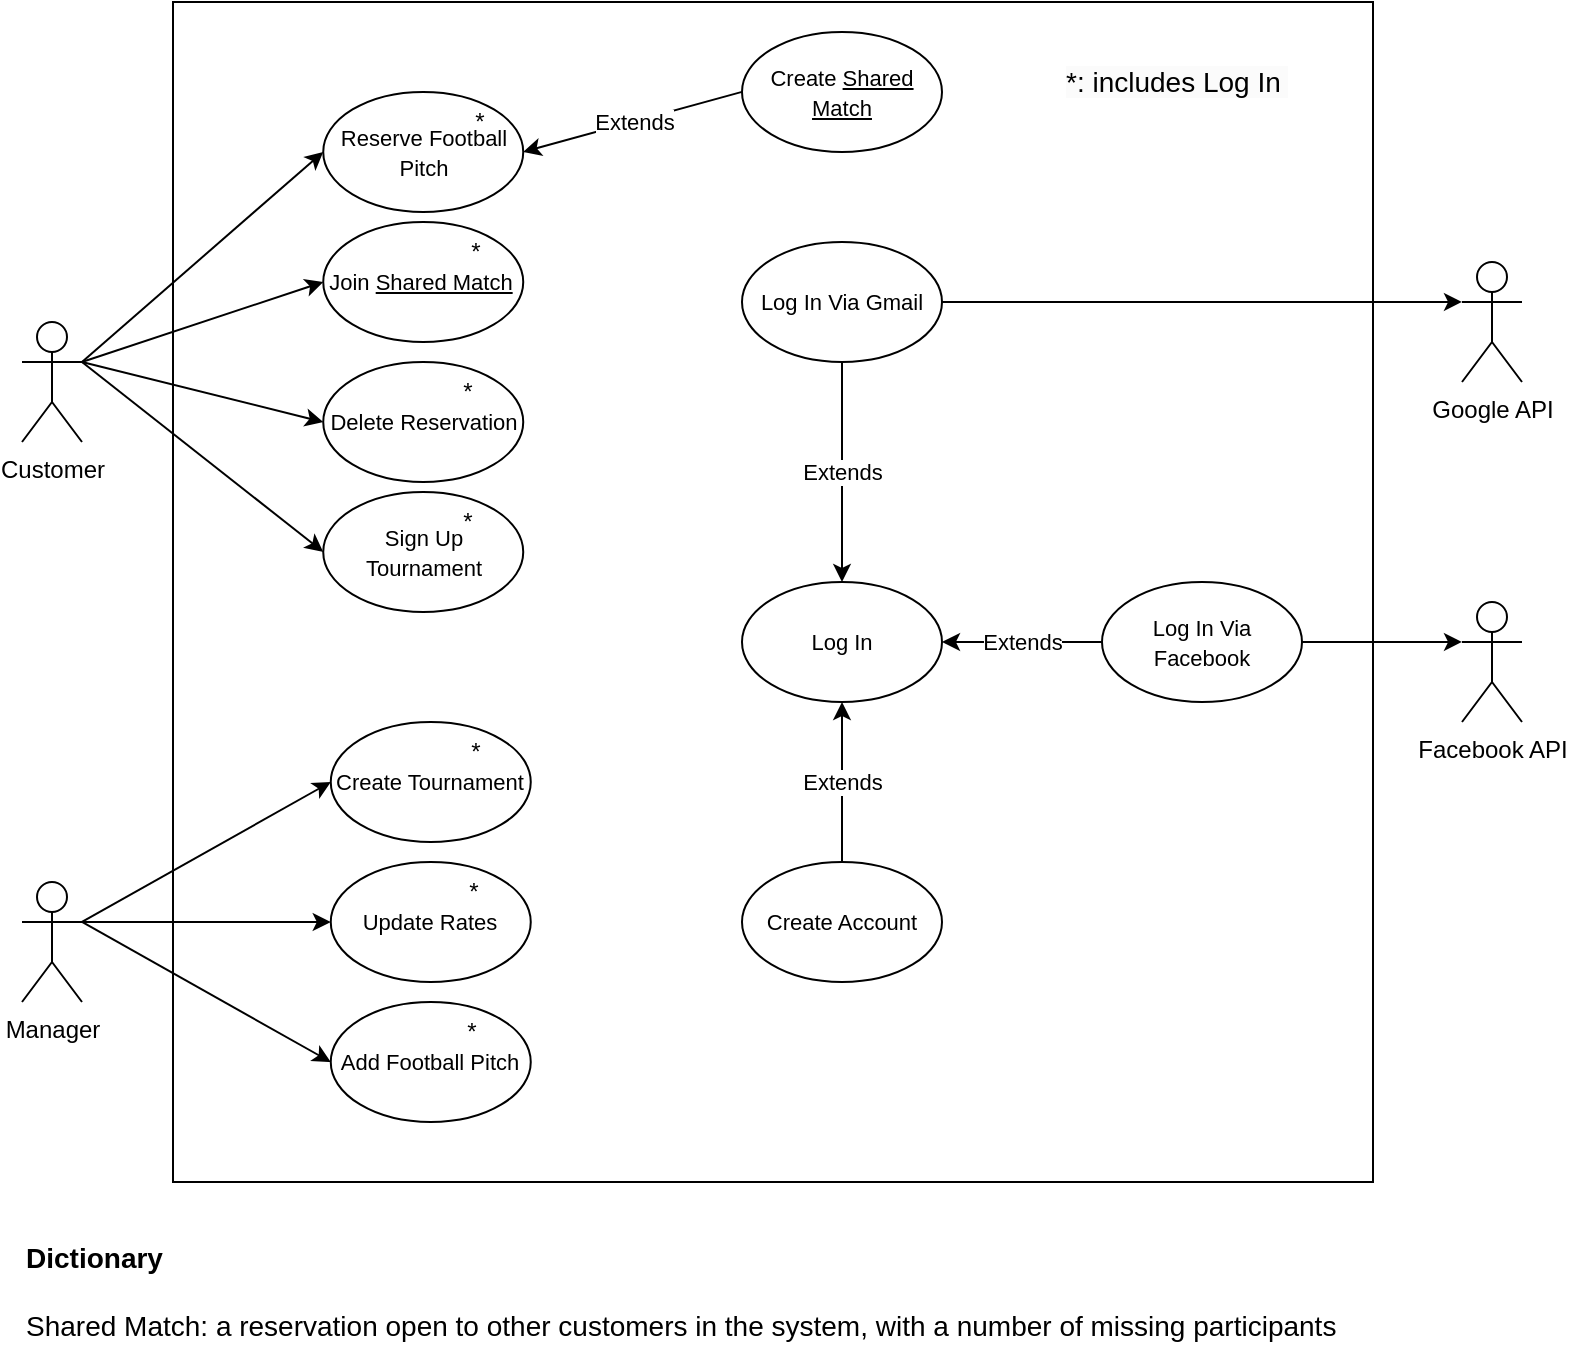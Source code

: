 <mxfile version="22.0.8" type="device">
  <diagram name="Pagina-1" id="TJIYRlZVVNKg7LEigqh6">
    <mxGraphModel dx="899" dy="369" grid="1" gridSize="10" guides="1" tooltips="1" connect="1" arrows="1" fold="1" page="1" pageScale="1" pageWidth="827" pageHeight="1169" math="0" shadow="0">
      <root>
        <mxCell id="0" />
        <mxCell id="1" parent="0" />
        <mxCell id="VYkuQ8G43RXA0hPSaBdG-6" value="" style="html=1;whiteSpace=wrap;fillColor=none;" parent="1" vertex="1">
          <mxGeometry x="113.5" y="50" width="600" height="590" as="geometry" />
        </mxCell>
        <mxCell id="VYkuQ8G43RXA0hPSaBdG-1" value="Customer" style="shape=umlActor;verticalLabelPosition=bottom;verticalAlign=top;html=1;" parent="1" vertex="1">
          <mxGeometry x="38" y="210" width="30" height="60" as="geometry" />
        </mxCell>
        <mxCell id="VYkuQ8G43RXA0hPSaBdG-4" value="Manager" style="shape=umlActor;verticalLabelPosition=bottom;verticalAlign=top;html=1;" parent="1" vertex="1">
          <mxGeometry x="38" y="490" width="30" height="60" as="geometry" />
        </mxCell>
        <mxCell id="VYkuQ8G43RXA0hPSaBdG-8" value="&lt;font style=&quot;font-size: 11px;&quot;&gt;Delete Reservation&lt;/font&gt;" style="ellipse;whiteSpace=wrap;html=1;" parent="1" vertex="1">
          <mxGeometry x="188.62" y="230" width="100" height="60" as="geometry" />
        </mxCell>
        <mxCell id="VYkuQ8G43RXA0hPSaBdG-9" value="&lt;font style=&quot;font-size: 11px;&quot;&gt;Log In&lt;/font&gt;" style="ellipse;whiteSpace=wrap;html=1;" parent="1" vertex="1">
          <mxGeometry x="398" y="340" width="100" height="60" as="geometry" />
        </mxCell>
        <mxCell id="YGv7T2RvrnoPIYcgh6Ru-1" value="&lt;font style=&quot;font-size: 11px;&quot;&gt;Join &lt;u&gt;Shared Match&lt;/u&gt;&amp;nbsp;&lt;/font&gt;" style="ellipse;whiteSpace=wrap;html=1;" parent="1" vertex="1">
          <mxGeometry x="188.62" y="160" width="100" height="60" as="geometry" />
        </mxCell>
        <mxCell id="YGv7T2RvrnoPIYcgh6Ru-2" value="&lt;font style=&quot;font-size: 11px;&quot;&gt;Reserve Football Pitch&lt;/font&gt;" style="ellipse;whiteSpace=wrap;html=1;" parent="1" vertex="1">
          <mxGeometry x="188.62" y="94.94" width="100" height="60" as="geometry" />
        </mxCell>
        <mxCell id="YGv7T2RvrnoPIYcgh6Ru-4" value="&lt;font style=&quot;font-size: 11px;&quot;&gt;Create Tournament&lt;/font&gt;" style="ellipse;whiteSpace=wrap;html=1;" parent="1" vertex="1">
          <mxGeometry x="192.38" y="410" width="100" height="60" as="geometry" />
        </mxCell>
        <mxCell id="YGv7T2RvrnoPIYcgh6Ru-7" value="&lt;font style=&quot;font-size: 12px;&quot;&gt;Google API&lt;br&gt;&lt;/font&gt;" style="shape=umlActor;verticalLabelPosition=bottom;verticalAlign=top;html=1;" parent="1" vertex="1">
          <mxGeometry x="758" y="180" width="30" height="60" as="geometry" />
        </mxCell>
        <mxCell id="YGv7T2RvrnoPIYcgh6Ru-24" value="" style="endArrow=classic;html=1;rounded=0;exitX=1;exitY=0.333;exitDx=0;exitDy=0;exitPerimeter=0;entryX=0;entryY=0.5;entryDx=0;entryDy=0;" parent="1" source="VYkuQ8G43RXA0hPSaBdG-1" target="YGv7T2RvrnoPIYcgh6Ru-2" edge="1">
          <mxGeometry width="50" height="50" relative="1" as="geometry">
            <mxPoint x="388" y="300" as="sourcePoint" />
            <mxPoint x="438" y="250" as="targetPoint" />
          </mxGeometry>
        </mxCell>
        <mxCell id="YGv7T2RvrnoPIYcgh6Ru-30" value="" style="endArrow=classic;html=1;rounded=0;exitX=1;exitY=0.333;exitDx=0;exitDy=0;exitPerimeter=0;entryX=0;entryY=0.5;entryDx=0;entryDy=0;" parent="1" source="VYkuQ8G43RXA0hPSaBdG-1" target="YGv7T2RvrnoPIYcgh6Ru-1" edge="1">
          <mxGeometry width="50" height="50" relative="1" as="geometry">
            <mxPoint x="308" y="340" as="sourcePoint" />
            <mxPoint x="358" y="290" as="targetPoint" />
          </mxGeometry>
        </mxCell>
        <mxCell id="YGv7T2RvrnoPIYcgh6Ru-35" value="" style="endArrow=classic;html=1;rounded=0;entryX=0;entryY=0.333;entryDx=0;entryDy=0;entryPerimeter=0;exitX=1;exitY=0.5;exitDx=0;exitDy=0;" parent="1" source="pXMUvUlf4i8bMqYEDKzL-3" target="YGv7T2RvrnoPIYcgh6Ru-7" edge="1">
          <mxGeometry width="50" height="50" relative="1" as="geometry">
            <mxPoint x="538" y="310" as="sourcePoint" />
            <mxPoint x="588" y="260" as="targetPoint" />
          </mxGeometry>
        </mxCell>
        <mxCell id="pXMUvUlf4i8bMqYEDKzL-3" value="&lt;font style=&quot;font-size: 11px;&quot;&gt;Log In Via Gmail&lt;/font&gt;" style="ellipse;whiteSpace=wrap;html=1;" parent="1" vertex="1">
          <mxGeometry x="398" y="170" width="100" height="60" as="geometry" />
        </mxCell>
        <mxCell id="pXMUvUlf4i8bMqYEDKzL-4" value="" style="endArrow=classic;html=1;rounded=0;exitX=0.5;exitY=1;exitDx=0;exitDy=0;entryX=0.5;entryY=0;entryDx=0;entryDy=0;" parent="1" source="pXMUvUlf4i8bMqYEDKzL-3" target="VYkuQ8G43RXA0hPSaBdG-9" edge="1">
          <mxGeometry relative="1" as="geometry">
            <mxPoint x="478" y="240" as="sourcePoint" />
            <mxPoint x="578" y="240" as="targetPoint" />
          </mxGeometry>
        </mxCell>
        <mxCell id="pXMUvUlf4i8bMqYEDKzL-5" value="Extends" style="edgeLabel;resizable=0;html=1;align=center;verticalAlign=middle;" parent="pXMUvUlf4i8bMqYEDKzL-4" connectable="0" vertex="1">
          <mxGeometry relative="1" as="geometry" />
        </mxCell>
        <mxCell id="pXMUvUlf4i8bMqYEDKzL-6" value="&lt;font style=&quot;font-size: 11px;&quot;&gt;Create Account&lt;/font&gt;" style="ellipse;whiteSpace=wrap;html=1;" parent="1" vertex="1">
          <mxGeometry x="398" y="480" width="100" height="60" as="geometry" />
        </mxCell>
        <mxCell id="pXMUvUlf4i8bMqYEDKzL-7" value="Extends" style="endArrow=classic;html=1;rounded=0;entryX=0.5;entryY=1;entryDx=0;entryDy=0;exitX=0.5;exitY=0;exitDx=0;exitDy=0;" parent="1" source="pXMUvUlf4i8bMqYEDKzL-6" target="VYkuQ8G43RXA0hPSaBdG-9" edge="1">
          <mxGeometry relative="1" as="geometry">
            <mxPoint x="448" y="380" as="sourcePoint" />
            <mxPoint x="548" y="380" as="targetPoint" />
          </mxGeometry>
        </mxCell>
        <mxCell id="pXMUvUlf4i8bMqYEDKzL-13" value="" style="endArrow=classic;html=1;rounded=0;exitX=1;exitY=0.333;exitDx=0;exitDy=0;exitPerimeter=0;entryX=0;entryY=0.5;entryDx=0;entryDy=0;" parent="1" source="VYkuQ8G43RXA0hPSaBdG-4" target="YGv7T2RvrnoPIYcgh6Ru-4" edge="1">
          <mxGeometry width="50" height="50" relative="1" as="geometry">
            <mxPoint x="328" y="560" as="sourcePoint" />
            <mxPoint x="378" y="510" as="targetPoint" />
          </mxGeometry>
        </mxCell>
        <mxCell id="pXMUvUlf4i8bMqYEDKzL-24" value="&lt;font style=&quot;font-size: 11px;&quot;&gt;Create &lt;u&gt;Shared Match&lt;/u&gt;&lt;/font&gt;" style="ellipse;whiteSpace=wrap;html=1;" parent="1" vertex="1">
          <mxGeometry x="398" y="64.94" width="100" height="60" as="geometry" />
        </mxCell>
        <mxCell id="pXMUvUlf4i8bMqYEDKzL-35" value="*" style="text;html=1;strokeColor=none;fillColor=none;align=center;verticalAlign=middle;whiteSpace=wrap;rounded=0;" parent="1" vertex="1">
          <mxGeometry x="234.87" y="160" width="60" height="30" as="geometry" />
        </mxCell>
        <mxCell id="pXMUvUlf4i8bMqYEDKzL-37" value="*" style="text;html=1;strokeColor=none;fillColor=none;align=center;verticalAlign=middle;whiteSpace=wrap;rounded=0;" parent="1" vertex="1">
          <mxGeometry x="237.38" y="94.94" width="60" height="30" as="geometry" />
        </mxCell>
        <mxCell id="pXMUvUlf4i8bMqYEDKzL-38" value="&lt;font style=&quot;font-size: 14px;&quot;&gt;&lt;b&gt;Dictionary&lt;br&gt;&lt;br&gt;&lt;/b&gt;Shared Match:&amp;nbsp;a reservation open to other customers in the system, with a number of missing participants&lt;br&gt;&lt;/font&gt;" style="text;html=1;strokeColor=none;fillColor=none;align=left;verticalAlign=middle;whiteSpace=wrap;rounded=0;" parent="1" vertex="1">
          <mxGeometry x="38" y="660" width="672" height="70" as="geometry" />
        </mxCell>
        <mxCell id="JSUpxwKBtzQWxORTPVua-3" value="" style="endArrow=classic;html=1;rounded=0;exitX=0;exitY=0.5;exitDx=0;exitDy=0;entryX=1;entryY=0.5;entryDx=0;entryDy=0;" parent="1" source="pXMUvUlf4i8bMqYEDKzL-24" target="YGv7T2RvrnoPIYcgh6Ru-2" edge="1">
          <mxGeometry relative="1" as="geometry">
            <mxPoint x="398" y="130" as="sourcePoint" />
            <mxPoint x="308" y="130" as="targetPoint" />
          </mxGeometry>
        </mxCell>
        <mxCell id="JSUpxwKBtzQWxORTPVua-4" value="Extends" style="edgeLabel;resizable=0;html=1;align=center;verticalAlign=middle;" parent="JSUpxwKBtzQWxORTPVua-3" connectable="0" vertex="1">
          <mxGeometry relative="1" as="geometry" />
        </mxCell>
        <mxCell id="JSUpxwKBtzQWxORTPVua-5" value="&lt;font style=&quot;font-size: 11px;&quot;&gt;Update Rates&lt;/font&gt;" style="ellipse;whiteSpace=wrap;html=1;" parent="1" vertex="1">
          <mxGeometry x="192.38" y="480" width="100" height="60" as="geometry" />
        </mxCell>
        <mxCell id="3cIT5jCqNrF9T8N8SsBt-2" value="*" style="text;html=1;strokeColor=none;fillColor=none;align=center;verticalAlign=middle;whiteSpace=wrap;rounded=0;" parent="1" vertex="1">
          <mxGeometry x="234.88" y="410" width="60" height="30" as="geometry" />
        </mxCell>
        <mxCell id="3cIT5jCqNrF9T8N8SsBt-3" value="*" style="text;html=1;strokeColor=none;fillColor=none;align=center;verticalAlign=middle;whiteSpace=wrap;rounded=0;" parent="1" vertex="1">
          <mxGeometry x="233.63" y="480" width="60" height="30" as="geometry" />
        </mxCell>
        <mxCell id="3cIT5jCqNrF9T8N8SsBt-4" value="" style="endArrow=classic;html=1;rounded=0;exitX=1;exitY=0.333;exitDx=0;exitDy=0;exitPerimeter=0;entryX=0;entryY=0.5;entryDx=0;entryDy=0;" parent="1" source="VYkuQ8G43RXA0hPSaBdG-4" target="JSUpxwKBtzQWxORTPVua-5" edge="1">
          <mxGeometry width="50" height="50" relative="1" as="geometry">
            <mxPoint x="338" y="600" as="sourcePoint" />
            <mxPoint x="388" y="550" as="targetPoint" />
          </mxGeometry>
        </mxCell>
        <mxCell id="CUCYZQs7ReIc307yx0Ik-1" value="*" style="text;html=1;strokeColor=none;fillColor=none;align=center;verticalAlign=middle;whiteSpace=wrap;rounded=0;" parent="1" vertex="1">
          <mxGeometry x="231.12" y="230" width="60" height="30" as="geometry" />
        </mxCell>
        <mxCell id="CUCYZQs7ReIc307yx0Ik-2" value="" style="endArrow=classic;html=1;rounded=0;exitX=1;exitY=0.333;exitDx=0;exitDy=0;exitPerimeter=0;entryX=0;entryY=0.5;entryDx=0;entryDy=0;" parent="1" source="VYkuQ8G43RXA0hPSaBdG-1" target="VYkuQ8G43RXA0hPSaBdG-8" edge="1">
          <mxGeometry width="50" height="50" relative="1" as="geometry">
            <mxPoint x="408" y="290" as="sourcePoint" />
            <mxPoint x="458" y="240" as="targetPoint" />
          </mxGeometry>
        </mxCell>
        <mxCell id="CUCYZQs7ReIc307yx0Ik-4" value="&lt;font style=&quot;font-size: 12px;&quot;&gt;Facebook API&lt;br&gt;&lt;/font&gt;" style="shape=umlActor;verticalLabelPosition=bottom;verticalAlign=top;html=1;" parent="1" vertex="1">
          <mxGeometry x="758" y="350" width="30" height="60" as="geometry" />
        </mxCell>
        <mxCell id="CUCYZQs7ReIc307yx0Ik-6" value="&lt;font style=&quot;font-size: 11px;&quot;&gt;Log In Via Facebook&lt;/font&gt;" style="ellipse;whiteSpace=wrap;html=1;" parent="1" vertex="1">
          <mxGeometry x="578" y="340" width="100" height="60" as="geometry" />
        </mxCell>
        <mxCell id="CUCYZQs7ReIc307yx0Ik-7" value="Extends" style="endArrow=classic;html=1;rounded=0;entryX=1;entryY=0.5;entryDx=0;entryDy=0;exitX=0;exitY=0.5;exitDx=0;exitDy=0;" parent="1" source="CUCYZQs7ReIc307yx0Ik-6" target="VYkuQ8G43RXA0hPSaBdG-9" edge="1">
          <mxGeometry relative="1" as="geometry">
            <mxPoint x="528" y="435" as="sourcePoint" />
            <mxPoint x="528" y="340" as="targetPoint" />
          </mxGeometry>
        </mxCell>
        <mxCell id="CUCYZQs7ReIc307yx0Ik-8" value="" style="endArrow=classic;html=1;rounded=0;entryX=0;entryY=0.333;entryDx=0;entryDy=0;entryPerimeter=0;exitX=1;exitY=0.5;exitDx=0;exitDy=0;" parent="1" source="CUCYZQs7ReIc307yx0Ik-6" target="CUCYZQs7ReIc307yx0Ik-4" edge="1">
          <mxGeometry width="50" height="50" relative="1" as="geometry">
            <mxPoint x="648" y="370" as="sourcePoint" />
            <mxPoint x="698" y="320" as="targetPoint" />
          </mxGeometry>
        </mxCell>
        <mxCell id="u67dnZ7TjAeRBNaexq_y-3" value="&lt;span style=&quot;font-size: 11px;&quot;&gt;Add Football Pitch&lt;/span&gt;" style="ellipse;whiteSpace=wrap;html=1;" parent="1" vertex="1">
          <mxGeometry x="192.38" y="550" width="100" height="60" as="geometry" />
        </mxCell>
        <mxCell id="u67dnZ7TjAeRBNaexq_y-4" value="*" style="text;html=1;strokeColor=none;fillColor=none;align=center;verticalAlign=middle;whiteSpace=wrap;rounded=0;" parent="1" vertex="1">
          <mxGeometry x="233.01" y="550" width="60" height="30" as="geometry" />
        </mxCell>
        <mxCell id="u67dnZ7TjAeRBNaexq_y-5" value="" style="endArrow=classic;html=1;rounded=0;entryX=0;entryY=0.5;entryDx=0;entryDy=0;exitX=1;exitY=0.333;exitDx=0;exitDy=0;exitPerimeter=0;" parent="1" source="VYkuQ8G43RXA0hPSaBdG-4" target="u67dnZ7TjAeRBNaexq_y-3" edge="1">
          <mxGeometry width="50" height="50" relative="1" as="geometry">
            <mxPoint x="310" y="600" as="sourcePoint" />
            <mxPoint x="360" y="550" as="targetPoint" />
          </mxGeometry>
        </mxCell>
        <mxCell id="_R4P_zVctG-r0srgMJjs-1" value="&lt;font style=&quot;font-size: 11px;&quot;&gt;Sign Up Tournament&lt;/font&gt;" style="ellipse;whiteSpace=wrap;html=1;" parent="1" vertex="1">
          <mxGeometry x="188.62" y="294.94" width="100" height="60" as="geometry" />
        </mxCell>
        <mxCell id="_R4P_zVctG-r0srgMJjs-2" value="*" style="text;html=1;strokeColor=none;fillColor=none;align=center;verticalAlign=middle;whiteSpace=wrap;rounded=0;" parent="1" vertex="1">
          <mxGeometry x="231.12" y="294.94" width="60" height="30" as="geometry" />
        </mxCell>
        <mxCell id="_R4P_zVctG-r0srgMJjs-3" value="" style="endArrow=classic;html=1;rounded=0;exitX=1;exitY=0.333;exitDx=0;exitDy=0;exitPerimeter=0;entryX=0;entryY=0.5;entryDx=0;entryDy=0;" parent="1" source="VYkuQ8G43RXA0hPSaBdG-1" target="_R4P_zVctG-r0srgMJjs-1" edge="1">
          <mxGeometry width="50" height="50" relative="1" as="geometry">
            <mxPoint x="80" y="240" as="sourcePoint" />
            <mxPoint x="390" y="270" as="targetPoint" />
          </mxGeometry>
        </mxCell>
        <mxCell id="WrkPoL4GbuSK7aLicKeG-1" value="&lt;span style=&quot;color: rgb(0, 0, 0); font-family: Helvetica; font-size: 14px; font-style: normal; font-variant-ligatures: normal; font-variant-caps: normal; font-weight: 400; letter-spacing: normal; orphans: 2; text-align: left; text-indent: 0px; text-transform: none; widows: 2; word-spacing: 0px; -webkit-text-stroke-width: 0px; background-color: rgb(251, 251, 251); text-decoration-thickness: initial; text-decoration-style: initial; text-decoration-color: initial; float: none; display: inline !important;&quot;&gt;*: includes Log In&amp;nbsp;&lt;/span&gt;&lt;br style=&quot;border-color: var(--border-color); color: rgb(0, 0, 0); font-family: Helvetica; font-size: 14px; font-style: normal; font-variant-ligatures: normal; font-variant-caps: normal; font-weight: 400; letter-spacing: normal; orphans: 2; text-align: left; text-indent: 0px; text-transform: none; widows: 2; word-spacing: 0px; -webkit-text-stroke-width: 0px; background-color: rgb(251, 251, 251); text-decoration-thickness: initial; text-decoration-style: initial; text-decoration-color: initial;&quot;&gt;" style="text;whiteSpace=wrap;html=1;" vertex="1" parent="1">
          <mxGeometry x="558" y="74.94" width="140" height="40" as="geometry" />
        </mxCell>
      </root>
    </mxGraphModel>
  </diagram>
</mxfile>
